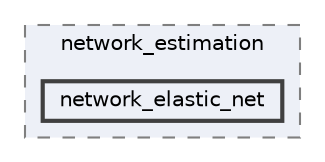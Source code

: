 digraph "C:/workspace/c++ projects/network_detection_lib/network_estimation/network_elastic_net"
{
 // LATEX_PDF_SIZE
  bgcolor="transparent";
  edge [fontname=Helvetica,fontsize=10,labelfontname=Helvetica,labelfontsize=10];
  node [fontname=Helvetica,fontsize=10,shape=box,height=0.2,width=0.4];
  compound=true
  subgraph clusterdir_55d842b6735afd0b0657c9cfd3bd77b7 {
    graph [ bgcolor="#edf0f7", pencolor="grey50", label="network_estimation", fontname=Helvetica,fontsize=10 style="filled,dashed", URL="dir_55d842b6735afd0b0657c9cfd3bd77b7.html",tooltip=""]
  dir_ac2b6255dba520733fedbc2c8fa6bacb [label="network_elastic_net", fillcolor="#edf0f7", color="grey25", style="filled,bold", URL="dir_ac2b6255dba520733fedbc2c8fa6bacb.html",tooltip=""];
  }
}
